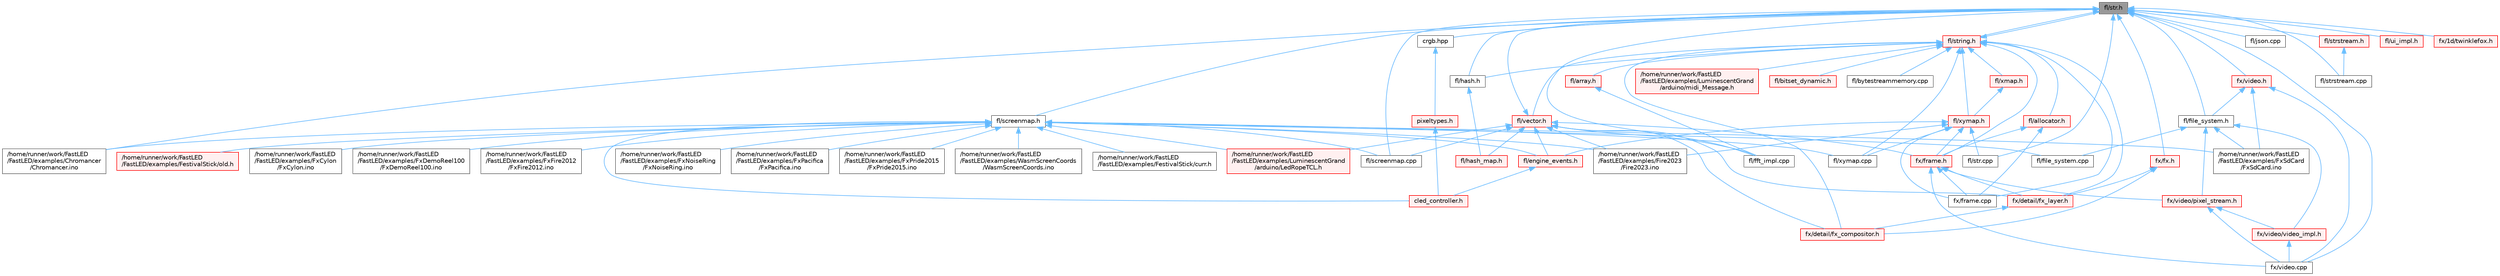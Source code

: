 digraph "fl/str.h"
{
 // INTERACTIVE_SVG=YES
 // LATEX_PDF_SIZE
  bgcolor="transparent";
  edge [fontname=Helvetica,fontsize=10,labelfontname=Helvetica,labelfontsize=10];
  node [fontname=Helvetica,fontsize=10,shape=box,height=0.2,width=0.4];
  Node1 [id="Node000001",label="fl/str.h",height=0.2,width=0.4,color="gray40", fillcolor="grey60", style="filled", fontcolor="black",tooltip=" "];
  Node1 -> Node2 [id="edge1_Node000001_Node000002",dir="back",color="steelblue1",style="solid",tooltip=" "];
  Node2 [id="Node000002",label="/home/runner/work/FastLED\l/FastLED/examples/Chromancer\l/Chromancer.ino",height=0.2,width=0.4,color="grey40", fillcolor="white", style="filled",URL="$d1/ddb/_chromancer_8ino.html",tooltip=" "];
  Node1 -> Node3 [id="edge2_Node000001_Node000003",dir="back",color="steelblue1",style="solid",tooltip=" "];
  Node3 [id="Node000003",label="crgb.hpp",height=0.2,width=0.4,color="grey40", fillcolor="white", style="filled",URL="$d0/d4b/crgb_8hpp.html",tooltip="Defines utility functions for the red, green, and blue (RGB) pixel struct."];
  Node3 -> Node4 [id="edge3_Node000003_Node000004",dir="back",color="steelblue1",style="solid",tooltip=" "];
  Node4 [id="Node000004",label="pixeltypes.h",height=0.2,width=0.4,color="red", fillcolor="#FFF0F0", style="filled",URL="$d2/dba/pixeltypes_8h.html",tooltip="Includes defintions for RGB and HSV pixels."];
  Node4 -> Node88 [id="edge4_Node000004_Node000088",dir="back",color="steelblue1",style="solid",tooltip=" "];
  Node88 [id="Node000088",label="cled_controller.h",height=0.2,width=0.4,color="red", fillcolor="#FFF0F0", style="filled",URL="$db/d6d/cled__controller_8h.html",tooltip="base definitions used by led controllers for writing out led data"];
  Node1 -> Node105 [id="edge5_Node000001_Node000105",dir="back",color="steelblue1",style="solid",tooltip=" "];
  Node105 [id="Node000105",label="fl/fft_impl.cpp",height=0.2,width=0.4,color="grey40", fillcolor="white", style="filled",URL="$d1/dff/fft__impl_8cpp.html",tooltip=" "];
  Node1 -> Node139 [id="edge6_Node000001_Node000139",dir="back",color="steelblue1",style="solid",tooltip=" "];
  Node139 [id="Node000139",label="fl/file_system.h",height=0.2,width=0.4,color="grey40", fillcolor="white", style="filled",URL="$d6/d8d/file__system_8h.html",tooltip=" "];
  Node139 -> Node45 [id="edge7_Node000139_Node000045",dir="back",color="steelblue1",style="solid",tooltip=" "];
  Node45 [id="Node000045",label="/home/runner/work/FastLED\l/FastLED/examples/FxSdCard\l/FxSdCard.ino",height=0.2,width=0.4,color="grey40", fillcolor="white", style="filled",URL="$d7/d35/_fx_sd_card_8ino.html",tooltip=" "];
  Node139 -> Node140 [id="edge8_Node000139_Node000140",dir="back",color="steelblue1",style="solid",tooltip=" "];
  Node140 [id="Node000140",label="fl/file_system.cpp",height=0.2,width=0.4,color="grey40", fillcolor="white", style="filled",URL="$d4/d37/file__system_8cpp.html",tooltip=" "];
  Node139 -> Node141 [id="edge9_Node000139_Node000141",dir="back",color="steelblue1",style="solid",tooltip=" "];
  Node141 [id="Node000141",label="fx/video/pixel_stream.h",height=0.2,width=0.4,color="red", fillcolor="#FFF0F0", style="filled",URL="$d3/dfa/pixel__stream_8h.html",tooltip=" "];
  Node141 -> Node142 [id="edge10_Node000141_Node000142",dir="back",color="steelblue1",style="solid",tooltip=" "];
  Node142 [id="Node000142",label="fx/video.cpp",height=0.2,width=0.4,color="grey40", fillcolor="white", style="filled",URL="$d0/d05/video_8cpp.html",tooltip=" "];
  Node141 -> Node145 [id="edge11_Node000141_Node000145",dir="back",color="steelblue1",style="solid",tooltip=" "];
  Node145 [id="Node000145",label="fx/video/video_impl.h",height=0.2,width=0.4,color="red", fillcolor="#FFF0F0", style="filled",URL="$d5/d82/video__impl_8h.html",tooltip=" "];
  Node145 -> Node142 [id="edge12_Node000145_Node000142",dir="back",color="steelblue1",style="solid",tooltip=" "];
  Node139 -> Node145 [id="edge13_Node000139_Node000145",dir="back",color="steelblue1",style="solid",tooltip=" "];
  Node1 -> Node148 [id="edge14_Node000001_Node000148",dir="back",color="steelblue1",style="solid",tooltip=" "];
  Node148 [id="Node000148",label="fl/hash.h",height=0.2,width=0.4,color="grey40", fillcolor="white", style="filled",URL="$db/dfb/hash_8h.html",tooltip=" "];
  Node148 -> Node149 [id="edge15_Node000148_Node000149",dir="back",color="steelblue1",style="solid",tooltip=" "];
  Node149 [id="Node000149",label="fl/hash_map.h",height=0.2,width=0.4,color="red", fillcolor="#FFF0F0", style="filled",URL="$d6/d13/hash__map_8h.html",tooltip=" "];
  Node1 -> Node160 [id="edge16_Node000001_Node000160",dir="back",color="steelblue1",style="solid",tooltip=" "];
  Node160 [id="Node000160",label="fl/json.cpp",height=0.2,width=0.4,color="grey40", fillcolor="white", style="filled",URL="$dd/d55/json_8cpp.html",tooltip=" "];
  Node1 -> Node161 [id="edge17_Node000001_Node000161",dir="back",color="steelblue1",style="solid",tooltip=" "];
  Node161 [id="Node000161",label="fl/screenmap.cpp",height=0.2,width=0.4,color="grey40", fillcolor="white", style="filled",URL="$d9/d6f/screenmap_8cpp.html",tooltip=" "];
  Node1 -> Node162 [id="edge18_Node000001_Node000162",dir="back",color="steelblue1",style="solid",tooltip=" "];
  Node162 [id="Node000162",label="fl/screenmap.h",height=0.2,width=0.4,color="grey40", fillcolor="white", style="filled",URL="$d7/d97/screenmap_8h.html",tooltip=" "];
  Node162 -> Node2 [id="edge19_Node000162_Node000002",dir="back",color="steelblue1",style="solid",tooltip=" "];
  Node162 -> Node25 [id="edge20_Node000162_Node000025",dir="back",color="steelblue1",style="solid",tooltip=" "];
  Node25 [id="Node000025",label="/home/runner/work/FastLED\l/FastLED/examples/FestivalStick/curr.h",height=0.2,width=0.4,color="grey40", fillcolor="white", style="filled",URL="$d4/d06/curr_8h.html",tooltip=" "];
  Node162 -> Node26 [id="edge21_Node000162_Node000026",dir="back",color="steelblue1",style="solid",tooltip=" "];
  Node26 [id="Node000026",label="/home/runner/work/FastLED\l/FastLED/examples/FestivalStick/old.h",height=0.2,width=0.4,color="red", fillcolor="#FFF0F0", style="filled",URL="$d7/da1/old_8h.html",tooltip=" "];
  Node162 -> Node30 [id="edge22_Node000162_Node000030",dir="back",color="steelblue1",style="solid",tooltip=" "];
  Node30 [id="Node000030",label="/home/runner/work/FastLED\l/FastLED/examples/Fire2023\l/Fire2023.ino",height=0.2,width=0.4,color="grey40", fillcolor="white", style="filled",URL="$d8/d2c/_fire2023_8ino.html",tooltip=" "];
  Node162 -> Node38 [id="edge23_Node000162_Node000038",dir="back",color="steelblue1",style="solid",tooltip=" "];
  Node38 [id="Node000038",label="/home/runner/work/FastLED\l/FastLED/examples/FxCylon\l/FxCylon.ino",height=0.2,width=0.4,color="grey40", fillcolor="white", style="filled",URL="$db/d86/_fx_cylon_8ino.html",tooltip=" "];
  Node162 -> Node39 [id="edge24_Node000162_Node000039",dir="back",color="steelblue1",style="solid",tooltip=" "];
  Node39 [id="Node000039",label="/home/runner/work/FastLED\l/FastLED/examples/FxDemoReel100\l/FxDemoReel100.ino",height=0.2,width=0.4,color="grey40", fillcolor="white", style="filled",URL="$d1/d8f/_fx_demo_reel100_8ino.html",tooltip=" "];
  Node162 -> Node41 [id="edge25_Node000162_Node000041",dir="back",color="steelblue1",style="solid",tooltip=" "];
  Node41 [id="Node000041",label="/home/runner/work/FastLED\l/FastLED/examples/FxFire2012\l/FxFire2012.ino",height=0.2,width=0.4,color="grey40", fillcolor="white", style="filled",URL="$df/d57/_fx_fire2012_8ino.html",tooltip=" "];
  Node162 -> Node42 [id="edge26_Node000162_Node000042",dir="back",color="steelblue1",style="solid",tooltip=" "];
  Node42 [id="Node000042",label="/home/runner/work/FastLED\l/FastLED/examples/FxNoiseRing\l/FxNoiseRing.ino",height=0.2,width=0.4,color="grey40", fillcolor="white", style="filled",URL="$d3/dac/_fx_noise_ring_8ino.html",tooltip=" "];
  Node162 -> Node43 [id="edge27_Node000162_Node000043",dir="back",color="steelblue1",style="solid",tooltip=" "];
  Node43 [id="Node000043",label="/home/runner/work/FastLED\l/FastLED/examples/FxPacifica\l/FxPacifica.ino",height=0.2,width=0.4,color="grey40", fillcolor="white", style="filled",URL="$dc/ded/_fx_pacifica_8ino.html",tooltip=" "];
  Node162 -> Node44 [id="edge28_Node000162_Node000044",dir="back",color="steelblue1",style="solid",tooltip=" "];
  Node44 [id="Node000044",label="/home/runner/work/FastLED\l/FastLED/examples/FxPride2015\l/FxPride2015.ino",height=0.2,width=0.4,color="grey40", fillcolor="white", style="filled",URL="$d2/db0/_fx_pride2015_8ino.html",tooltip=" "];
  Node162 -> Node45 [id="edge29_Node000162_Node000045",dir="back",color="steelblue1",style="solid",tooltip=" "];
  Node162 -> Node163 [id="edge30_Node000162_Node000163",dir="back",color="steelblue1",style="solid",tooltip=" "];
  Node163 [id="Node000163",label="/home/runner/work/FastLED\l/FastLED/examples/LuminescentGrand\l/arduino/LedRopeTCL.h",height=0.2,width=0.4,color="red", fillcolor="#FFF0F0", style="filled",URL="$d9/d7e/_led_rope_t_c_l_8h.html",tooltip=" "];
  Node162 -> Node75 [id="edge31_Node000162_Node000075",dir="back",color="steelblue1",style="solid",tooltip=" "];
  Node75 [id="Node000075",label="/home/runner/work/FastLED\l/FastLED/examples/WasmScreenCoords\l/WasmScreenCoords.ino",height=0.2,width=0.4,color="grey40", fillcolor="white", style="filled",URL="$dc/d4d/_wasm_screen_coords_8ino.html",tooltip="Simple test for screen coordinates in the web compiled version of FastLED."];
  Node162 -> Node88 [id="edge32_Node000162_Node000088",dir="back",color="steelblue1",style="solid",tooltip=" "];
  Node162 -> Node164 [id="edge33_Node000162_Node000164",dir="back",color="steelblue1",style="solid",tooltip=" "];
  Node164 [id="Node000164",label="fl/engine_events.h",height=0.2,width=0.4,color="red", fillcolor="#FFF0F0", style="filled",URL="$db/dc0/engine__events_8h.html",tooltip=" "];
  Node164 -> Node88 [id="edge34_Node000164_Node000088",dir="back",color="steelblue1",style="solid",tooltip=" "];
  Node162 -> Node140 [id="edge35_Node000162_Node000140",dir="back",color="steelblue1",style="solid",tooltip=" "];
  Node162 -> Node161 [id="edge36_Node000162_Node000161",dir="back",color="steelblue1",style="solid",tooltip=" "];
  Node162 -> Node175 [id="edge37_Node000162_Node000175",dir="back",color="steelblue1",style="solid",tooltip=" "];
  Node175 [id="Node000175",label="fl/xymap.cpp",height=0.2,width=0.4,color="grey40", fillcolor="white", style="filled",URL="$d7/d09/xymap_8cpp.html",tooltip=" "];
  Node1 -> Node176 [id="edge38_Node000001_Node000176",dir="back",color="steelblue1",style="solid",tooltip=" "];
  Node176 [id="Node000176",label="fl/str.cpp",height=0.2,width=0.4,color="grey40", fillcolor="white", style="filled",URL="$d1/d1f/str_8cpp.html",tooltip=" "];
  Node1 -> Node177 [id="edge39_Node000001_Node000177",dir="back",color="steelblue1",style="solid",tooltip=" "];
  Node177 [id="Node000177",label="fl/string.h",height=0.2,width=0.4,color="red", fillcolor="#FFF0F0", style="filled",URL="$da/d66/string_8h.html",tooltip=" "];
  Node177 -> Node178 [id="edge40_Node000177_Node000178",dir="back",color="steelblue1",style="solid",tooltip=" "];
  Node178 [id="Node000178",label="/home/runner/work/FastLED\l/FastLED/examples/LuminescentGrand\l/arduino/midi_Message.h",height=0.2,width=0.4,color="red", fillcolor="#FFF0F0", style="filled",URL="$d0/d7c/midi___message_8h.html",tooltip="MIDI Library for the Arduino - Message struct definition."];
  Node177 -> Node181 [id="edge41_Node000177_Node000181",dir="back",color="steelblue1",style="solid",tooltip=" "];
  Node181 [id="Node000181",label="fl/allocator.h",height=0.2,width=0.4,color="red", fillcolor="#FFF0F0", style="filled",URL="$da/da9/allocator_8h.html",tooltip=" "];
  Node181 -> Node222 [id="edge42_Node000181_Node000222",dir="back",color="steelblue1",style="solid",tooltip=" "];
  Node222 [id="Node000222",label="fx/frame.cpp",height=0.2,width=0.4,color="grey40", fillcolor="white", style="filled",URL="$da/d14/frame_8cpp.html",tooltip=" "];
  Node181 -> Node223 [id="edge43_Node000181_Node000223",dir="back",color="steelblue1",style="solid",tooltip=" "];
  Node223 [id="Node000223",label="fx/frame.h",height=0.2,width=0.4,color="red", fillcolor="#FFF0F0", style="filled",URL="$df/d7d/frame_8h.html",tooltip=" "];
  Node223 -> Node224 [id="edge44_Node000223_Node000224",dir="back",color="steelblue1",style="solid",tooltip=" "];
  Node224 [id="Node000224",label="fx/detail/fx_layer.h",height=0.2,width=0.4,color="red", fillcolor="#FFF0F0", style="filled",URL="$d7/d2f/fx__layer_8h.html",tooltip=" "];
  Node224 -> Node225 [id="edge45_Node000224_Node000225",dir="back",color="steelblue1",style="solid",tooltip=" "];
  Node225 [id="Node000225",label="fx/detail/fx_compositor.h",height=0.2,width=0.4,color="red", fillcolor="#FFF0F0", style="filled",URL="$d5/d6b/fx__compositor_8h.html",tooltip=" "];
  Node223 -> Node222 [id="edge46_Node000223_Node000222",dir="back",color="steelblue1",style="solid",tooltip=" "];
  Node223 -> Node142 [id="edge47_Node000223_Node000142",dir="back",color="steelblue1",style="solid",tooltip=" "];
  Node223 -> Node141 [id="edge48_Node000223_Node000141",dir="back",color="steelblue1",style="solid",tooltip=" "];
  Node177 -> Node258 [id="edge49_Node000177_Node000258",dir="back",color="steelblue1",style="solid",tooltip=" "];
  Node258 [id="Node000258",label="fl/array.h",height=0.2,width=0.4,color="red", fillcolor="#FFF0F0", style="filled",URL="$db/d63/array_8h.html",tooltip=" "];
  Node258 -> Node105 [id="edge50_Node000258_Node000105",dir="back",color="steelblue1",style="solid",tooltip=" "];
  Node177 -> Node259 [id="edge51_Node000177_Node000259",dir="back",color="steelblue1",style="solid",tooltip=" "];
  Node259 [id="Node000259",label="fl/bitset_dynamic.h",height=0.2,width=0.4,color="red", fillcolor="#FFF0F0", style="filled",URL="$de/d7a/bitset__dynamic_8h.html",tooltip=" "];
  Node177 -> Node238 [id="edge52_Node000177_Node000238",dir="back",color="steelblue1",style="solid",tooltip=" "];
  Node238 [id="Node000238",label="fl/bytestreammemory.cpp",height=0.2,width=0.4,color="grey40", fillcolor="white", style="filled",URL="$de/d95/bytestreammemory_8cpp.html",tooltip=" "];
  Node177 -> Node148 [id="edge53_Node000177_Node000148",dir="back",color="steelblue1",style="solid",tooltip=" "];
  Node177 -> Node1 [id="edge54_Node000177_Node000001",dir="back",color="steelblue1",style="solid",tooltip=" "];
  Node177 -> Node244 [id="edge55_Node000177_Node000244",dir="back",color="steelblue1",style="solid",tooltip=" "];
  Node244 [id="Node000244",label="fl/vector.h",height=0.2,width=0.4,color="red", fillcolor="#FFF0F0", style="filled",URL="$d6/d68/vector_8h.html",tooltip=" "];
  Node244 -> Node30 [id="edge56_Node000244_Node000030",dir="back",color="steelblue1",style="solid",tooltip=" "];
  Node244 -> Node163 [id="edge57_Node000244_Node000163",dir="back",color="steelblue1",style="solid",tooltip=" "];
  Node244 -> Node164 [id="edge58_Node000244_Node000164",dir="back",color="steelblue1",style="solid",tooltip=" "];
  Node244 -> Node105 [id="edge59_Node000244_Node000105",dir="back",color="steelblue1",style="solid",tooltip=" "];
  Node244 -> Node149 [id="edge60_Node000244_Node000149",dir="back",color="steelblue1",style="solid",tooltip=" "];
  Node244 -> Node161 [id="edge61_Node000244_Node000161",dir="back",color="steelblue1",style="solid",tooltip=" "];
  Node244 -> Node1 [id="edge62_Node000244_Node000001",dir="back",color="steelblue1",style="solid",tooltip=" "];
  Node244 -> Node225 [id="edge63_Node000244_Node000225",dir="back",color="steelblue1",style="solid",tooltip=" "];
  Node244 -> Node224 [id="edge64_Node000244_Node000224",dir="back",color="steelblue1",style="solid",tooltip=" "];
  Node244 -> Node223 [id="edge65_Node000244_Node000223",dir="back",color="steelblue1",style="solid",tooltip=" "];
  Node177 -> Node196 [id="edge66_Node000177_Node000196",dir="back",color="steelblue1",style="solid",tooltip=" "];
  Node196 [id="Node000196",label="fl/xmap.h",height=0.2,width=0.4,color="red", fillcolor="#FFF0F0", style="filled",URL="$dd/dcc/xmap_8h.html",tooltip=" "];
  Node196 -> Node198 [id="edge67_Node000196_Node000198",dir="back",color="steelblue1",style="solid",tooltip=" "];
  Node198 [id="Node000198",label="fl/xymap.h",height=0.2,width=0.4,color="red", fillcolor="#FFF0F0", style="filled",URL="$da/d61/xymap_8h.html",tooltip=" "];
  Node198 -> Node30 [id="edge68_Node000198_Node000030",dir="back",color="steelblue1",style="solid",tooltip=" "];
  Node198 -> Node164 [id="edge69_Node000198_Node000164",dir="back",color="steelblue1",style="solid",tooltip=" "];
  Node198 -> Node176 [id="edge70_Node000198_Node000176",dir="back",color="steelblue1",style="solid",tooltip=" "];
  Node198 -> Node175 [id="edge71_Node000198_Node000175",dir="back",color="steelblue1",style="solid",tooltip=" "];
  Node198 -> Node222 [id="edge72_Node000198_Node000222",dir="back",color="steelblue1",style="solid",tooltip=" "];
  Node198 -> Node223 [id="edge73_Node000198_Node000223",dir="back",color="steelblue1",style="solid",tooltip=" "];
  Node177 -> Node175 [id="edge74_Node000177_Node000175",dir="back",color="steelblue1",style="solid",tooltip=" "];
  Node177 -> Node198 [id="edge75_Node000177_Node000198",dir="back",color="steelblue1",style="solid",tooltip=" "];
  Node177 -> Node225 [id="edge76_Node000177_Node000225",dir="back",color="steelblue1",style="solid",tooltip=" "];
  Node177 -> Node224 [id="edge77_Node000177_Node000224",dir="back",color="steelblue1",style="solid",tooltip=" "];
  Node177 -> Node222 [id="edge78_Node000177_Node000222",dir="back",color="steelblue1",style="solid",tooltip=" "];
  Node177 -> Node223 [id="edge79_Node000177_Node000223",dir="back",color="steelblue1",style="solid",tooltip=" "];
  Node1 -> Node215 [id="edge80_Node000001_Node000215",dir="back",color="steelblue1",style="solid",tooltip=" "];
  Node215 [id="Node000215",label="fl/strstream.cpp",height=0.2,width=0.4,color="grey40", fillcolor="white", style="filled",URL="$d3/d80/strstream_8cpp.html",tooltip=" "];
  Node1 -> Node270 [id="edge81_Node000001_Node000270",dir="back",color="steelblue1",style="solid",tooltip=" "];
  Node270 [id="Node000270",label="fl/strstream.h",height=0.2,width=0.4,color="red", fillcolor="#FFF0F0", style="filled",URL="$d8/d00/strstream_8h.html",tooltip=" "];
  Node270 -> Node215 [id="edge82_Node000270_Node000215",dir="back",color="steelblue1",style="solid",tooltip=" "];
  Node1 -> Node234 [id="edge83_Node000001_Node000234",dir="back",color="steelblue1",style="solid",tooltip=" "];
  Node234 [id="Node000234",label="fl/ui_impl.h",height=0.2,width=0.4,color="red", fillcolor="#FFF0F0", style="filled",URL="$d6/dc0/ui__impl_8h.html",tooltip=" "];
  Node1 -> Node113 [id="edge84_Node000001_Node000113",dir="back",color="steelblue1",style="solid",tooltip=" "];
  Node113 [id="Node000113",label="fx/1d/twinklefox.h",height=0.2,width=0.4,color="red", fillcolor="#FFF0F0", style="filled",URL="$d1/df6/twinklefox_8h.html",tooltip=" "];
  Node1 -> Node253 [id="edge85_Node000001_Node000253",dir="back",color="steelblue1",style="solid",tooltip=" "];
  Node253 [id="Node000253",label="fx/fx.h",height=0.2,width=0.4,color="red", fillcolor="#FFF0F0", style="filled",URL="$df/d44/src_2fx_2fx_8h.html",tooltip=" "];
  Node253 -> Node225 [id="edge86_Node000253_Node000225",dir="back",color="steelblue1",style="solid",tooltip=" "];
  Node253 -> Node224 [id="edge87_Node000253_Node000224",dir="back",color="steelblue1",style="solid",tooltip=" "];
  Node1 -> Node142 [id="edge88_Node000001_Node000142",dir="back",color="steelblue1",style="solid",tooltip=" "];
  Node1 -> Node228 [id="edge89_Node000001_Node000228",dir="back",color="steelblue1",style="solid",tooltip=" "];
  Node228 [id="Node000228",label="fx/video.h",height=0.2,width=0.4,color="red", fillcolor="#FFF0F0", style="filled",URL="$dd/d78/video_8h.html",tooltip=" "];
  Node228 -> Node45 [id="edge90_Node000228_Node000045",dir="back",color="steelblue1",style="solid",tooltip=" "];
  Node228 -> Node139 [id="edge91_Node000228_Node000139",dir="back",color="steelblue1",style="solid",tooltip=" "];
  Node228 -> Node142 [id="edge92_Node000228_Node000142",dir="back",color="steelblue1",style="solid",tooltip=" "];
}
